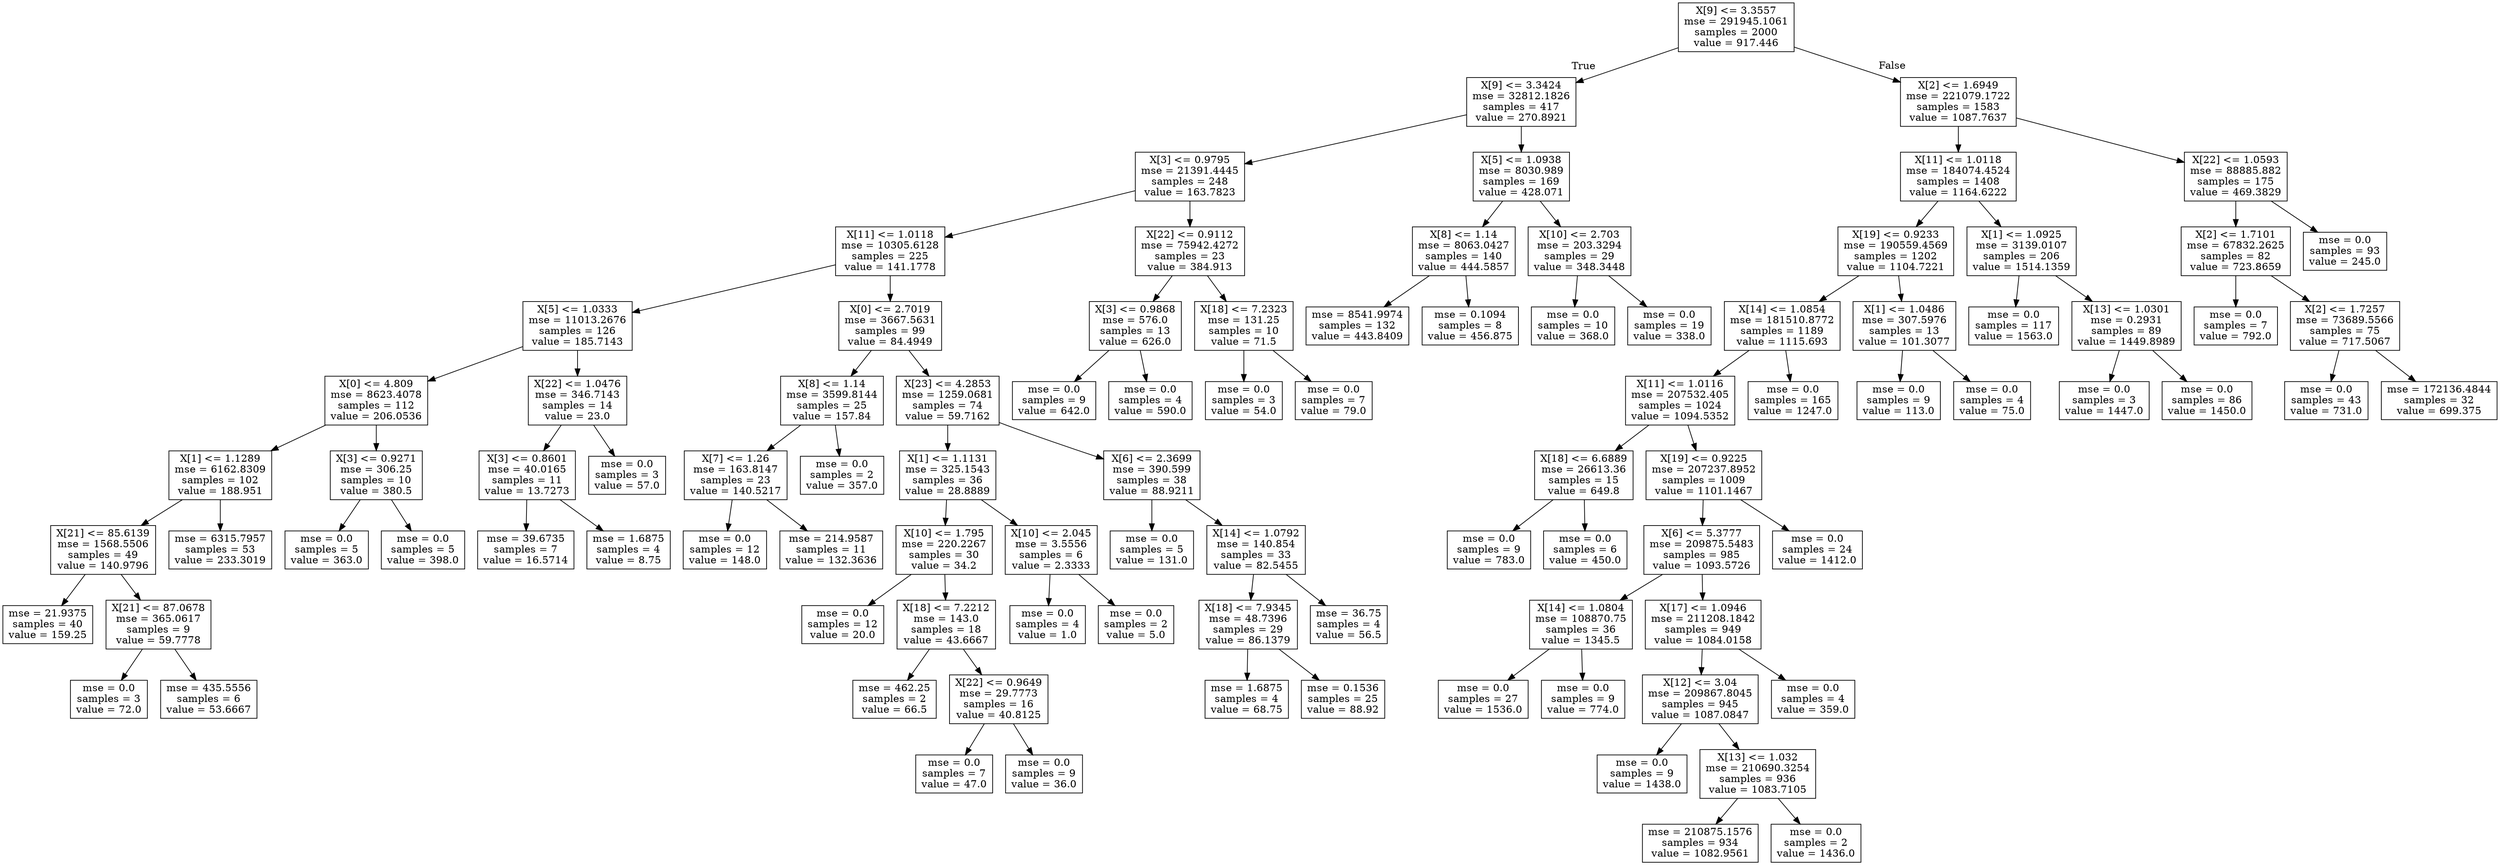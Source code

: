 digraph Tree {
node [shape=box] ;
0 [label="X[9] <= 3.3557\nmse = 291945.1061\nsamples = 2000\nvalue = 917.446"] ;
1 [label="X[9] <= 3.3424\nmse = 32812.1826\nsamples = 417\nvalue = 270.8921"] ;
0 -> 1 [labeldistance=2.5, labelangle=45, headlabel="True"] ;
2 [label="X[3] <= 0.9795\nmse = 21391.4445\nsamples = 248\nvalue = 163.7823"] ;
1 -> 2 ;
3 [label="X[11] <= 1.0118\nmse = 10305.6128\nsamples = 225\nvalue = 141.1778"] ;
2 -> 3 ;
4 [label="X[5] <= 1.0333\nmse = 11013.2676\nsamples = 126\nvalue = 185.7143"] ;
3 -> 4 ;
5 [label="X[0] <= 4.809\nmse = 8623.4078\nsamples = 112\nvalue = 206.0536"] ;
4 -> 5 ;
6 [label="X[1] <= 1.1289\nmse = 6162.8309\nsamples = 102\nvalue = 188.951"] ;
5 -> 6 ;
7 [label="X[21] <= 85.6139\nmse = 1568.5506\nsamples = 49\nvalue = 140.9796"] ;
6 -> 7 ;
8 [label="mse = 21.9375\nsamples = 40\nvalue = 159.25"] ;
7 -> 8 ;
9 [label="X[21] <= 87.0678\nmse = 365.0617\nsamples = 9\nvalue = 59.7778"] ;
7 -> 9 ;
10 [label="mse = 0.0\nsamples = 3\nvalue = 72.0"] ;
9 -> 10 ;
11 [label="mse = 435.5556\nsamples = 6\nvalue = 53.6667"] ;
9 -> 11 ;
12 [label="mse = 6315.7957\nsamples = 53\nvalue = 233.3019"] ;
6 -> 12 ;
13 [label="X[3] <= 0.9271\nmse = 306.25\nsamples = 10\nvalue = 380.5"] ;
5 -> 13 ;
14 [label="mse = 0.0\nsamples = 5\nvalue = 363.0"] ;
13 -> 14 ;
15 [label="mse = 0.0\nsamples = 5\nvalue = 398.0"] ;
13 -> 15 ;
16 [label="X[22] <= 1.0476\nmse = 346.7143\nsamples = 14\nvalue = 23.0"] ;
4 -> 16 ;
17 [label="X[3] <= 0.8601\nmse = 40.0165\nsamples = 11\nvalue = 13.7273"] ;
16 -> 17 ;
18 [label="mse = 39.6735\nsamples = 7\nvalue = 16.5714"] ;
17 -> 18 ;
19 [label="mse = 1.6875\nsamples = 4\nvalue = 8.75"] ;
17 -> 19 ;
20 [label="mse = 0.0\nsamples = 3\nvalue = 57.0"] ;
16 -> 20 ;
21 [label="X[0] <= 2.7019\nmse = 3667.5631\nsamples = 99\nvalue = 84.4949"] ;
3 -> 21 ;
22 [label="X[8] <= 1.14\nmse = 3599.8144\nsamples = 25\nvalue = 157.84"] ;
21 -> 22 ;
23 [label="X[7] <= 1.26\nmse = 163.8147\nsamples = 23\nvalue = 140.5217"] ;
22 -> 23 ;
24 [label="mse = 0.0\nsamples = 12\nvalue = 148.0"] ;
23 -> 24 ;
25 [label="mse = 214.9587\nsamples = 11\nvalue = 132.3636"] ;
23 -> 25 ;
26 [label="mse = 0.0\nsamples = 2\nvalue = 357.0"] ;
22 -> 26 ;
27 [label="X[23] <= 4.2853\nmse = 1259.0681\nsamples = 74\nvalue = 59.7162"] ;
21 -> 27 ;
28 [label="X[1] <= 1.1131\nmse = 325.1543\nsamples = 36\nvalue = 28.8889"] ;
27 -> 28 ;
29 [label="X[10] <= 1.795\nmse = 220.2267\nsamples = 30\nvalue = 34.2"] ;
28 -> 29 ;
30 [label="mse = 0.0\nsamples = 12\nvalue = 20.0"] ;
29 -> 30 ;
31 [label="X[18] <= 7.2212\nmse = 143.0\nsamples = 18\nvalue = 43.6667"] ;
29 -> 31 ;
32 [label="mse = 462.25\nsamples = 2\nvalue = 66.5"] ;
31 -> 32 ;
33 [label="X[22] <= 0.9649\nmse = 29.7773\nsamples = 16\nvalue = 40.8125"] ;
31 -> 33 ;
34 [label="mse = 0.0\nsamples = 7\nvalue = 47.0"] ;
33 -> 34 ;
35 [label="mse = 0.0\nsamples = 9\nvalue = 36.0"] ;
33 -> 35 ;
36 [label="X[10] <= 2.045\nmse = 3.5556\nsamples = 6\nvalue = 2.3333"] ;
28 -> 36 ;
37 [label="mse = 0.0\nsamples = 4\nvalue = 1.0"] ;
36 -> 37 ;
38 [label="mse = 0.0\nsamples = 2\nvalue = 5.0"] ;
36 -> 38 ;
39 [label="X[6] <= 2.3699\nmse = 390.599\nsamples = 38\nvalue = 88.9211"] ;
27 -> 39 ;
40 [label="mse = 0.0\nsamples = 5\nvalue = 131.0"] ;
39 -> 40 ;
41 [label="X[14] <= 1.0792\nmse = 140.854\nsamples = 33\nvalue = 82.5455"] ;
39 -> 41 ;
42 [label="X[18] <= 7.9345\nmse = 48.7396\nsamples = 29\nvalue = 86.1379"] ;
41 -> 42 ;
43 [label="mse = 1.6875\nsamples = 4\nvalue = 68.75"] ;
42 -> 43 ;
44 [label="mse = 0.1536\nsamples = 25\nvalue = 88.92"] ;
42 -> 44 ;
45 [label="mse = 36.75\nsamples = 4\nvalue = 56.5"] ;
41 -> 45 ;
46 [label="X[22] <= 0.9112\nmse = 75942.4272\nsamples = 23\nvalue = 384.913"] ;
2 -> 46 ;
47 [label="X[3] <= 0.9868\nmse = 576.0\nsamples = 13\nvalue = 626.0"] ;
46 -> 47 ;
48 [label="mse = 0.0\nsamples = 9\nvalue = 642.0"] ;
47 -> 48 ;
49 [label="mse = 0.0\nsamples = 4\nvalue = 590.0"] ;
47 -> 49 ;
50 [label="X[18] <= 7.2323\nmse = 131.25\nsamples = 10\nvalue = 71.5"] ;
46 -> 50 ;
51 [label="mse = 0.0\nsamples = 3\nvalue = 54.0"] ;
50 -> 51 ;
52 [label="mse = 0.0\nsamples = 7\nvalue = 79.0"] ;
50 -> 52 ;
53 [label="X[5] <= 1.0938\nmse = 8030.989\nsamples = 169\nvalue = 428.071"] ;
1 -> 53 ;
54 [label="X[8] <= 1.14\nmse = 8063.0427\nsamples = 140\nvalue = 444.5857"] ;
53 -> 54 ;
55 [label="mse = 8541.9974\nsamples = 132\nvalue = 443.8409"] ;
54 -> 55 ;
56 [label="mse = 0.1094\nsamples = 8\nvalue = 456.875"] ;
54 -> 56 ;
57 [label="X[10] <= 2.703\nmse = 203.3294\nsamples = 29\nvalue = 348.3448"] ;
53 -> 57 ;
58 [label="mse = 0.0\nsamples = 10\nvalue = 368.0"] ;
57 -> 58 ;
59 [label="mse = 0.0\nsamples = 19\nvalue = 338.0"] ;
57 -> 59 ;
60 [label="X[2] <= 1.6949\nmse = 221079.1722\nsamples = 1583\nvalue = 1087.7637"] ;
0 -> 60 [labeldistance=2.5, labelangle=-45, headlabel="False"] ;
61 [label="X[11] <= 1.0118\nmse = 184074.4524\nsamples = 1408\nvalue = 1164.6222"] ;
60 -> 61 ;
62 [label="X[19] <= 0.9233\nmse = 190559.4569\nsamples = 1202\nvalue = 1104.7221"] ;
61 -> 62 ;
63 [label="X[14] <= 1.0854\nmse = 181510.8772\nsamples = 1189\nvalue = 1115.693"] ;
62 -> 63 ;
64 [label="X[11] <= 1.0116\nmse = 207532.405\nsamples = 1024\nvalue = 1094.5352"] ;
63 -> 64 ;
65 [label="X[18] <= 6.6889\nmse = 26613.36\nsamples = 15\nvalue = 649.8"] ;
64 -> 65 ;
66 [label="mse = 0.0\nsamples = 9\nvalue = 783.0"] ;
65 -> 66 ;
67 [label="mse = 0.0\nsamples = 6\nvalue = 450.0"] ;
65 -> 67 ;
68 [label="X[19] <= 0.9225\nmse = 207237.8952\nsamples = 1009\nvalue = 1101.1467"] ;
64 -> 68 ;
69 [label="X[6] <= 5.3777\nmse = 209875.5483\nsamples = 985\nvalue = 1093.5726"] ;
68 -> 69 ;
70 [label="X[14] <= 1.0804\nmse = 108870.75\nsamples = 36\nvalue = 1345.5"] ;
69 -> 70 ;
71 [label="mse = 0.0\nsamples = 27\nvalue = 1536.0"] ;
70 -> 71 ;
72 [label="mse = 0.0\nsamples = 9\nvalue = 774.0"] ;
70 -> 72 ;
73 [label="X[17] <= 1.0946\nmse = 211208.1842\nsamples = 949\nvalue = 1084.0158"] ;
69 -> 73 ;
74 [label="X[12] <= 3.04\nmse = 209867.8045\nsamples = 945\nvalue = 1087.0847"] ;
73 -> 74 ;
75 [label="mse = 0.0\nsamples = 9\nvalue = 1438.0"] ;
74 -> 75 ;
76 [label="X[13] <= 1.032\nmse = 210690.3254\nsamples = 936\nvalue = 1083.7105"] ;
74 -> 76 ;
77 [label="mse = 210875.1576\nsamples = 934\nvalue = 1082.9561"] ;
76 -> 77 ;
78 [label="mse = 0.0\nsamples = 2\nvalue = 1436.0"] ;
76 -> 78 ;
79 [label="mse = 0.0\nsamples = 4\nvalue = 359.0"] ;
73 -> 79 ;
80 [label="mse = 0.0\nsamples = 24\nvalue = 1412.0"] ;
68 -> 80 ;
81 [label="mse = 0.0\nsamples = 165\nvalue = 1247.0"] ;
63 -> 81 ;
82 [label="X[1] <= 1.0486\nmse = 307.5976\nsamples = 13\nvalue = 101.3077"] ;
62 -> 82 ;
83 [label="mse = 0.0\nsamples = 9\nvalue = 113.0"] ;
82 -> 83 ;
84 [label="mse = 0.0\nsamples = 4\nvalue = 75.0"] ;
82 -> 84 ;
85 [label="X[1] <= 1.0925\nmse = 3139.0107\nsamples = 206\nvalue = 1514.1359"] ;
61 -> 85 ;
86 [label="mse = 0.0\nsamples = 117\nvalue = 1563.0"] ;
85 -> 86 ;
87 [label="X[13] <= 1.0301\nmse = 0.2931\nsamples = 89\nvalue = 1449.8989"] ;
85 -> 87 ;
88 [label="mse = 0.0\nsamples = 3\nvalue = 1447.0"] ;
87 -> 88 ;
89 [label="mse = 0.0\nsamples = 86\nvalue = 1450.0"] ;
87 -> 89 ;
90 [label="X[22] <= 1.0593\nmse = 88885.882\nsamples = 175\nvalue = 469.3829"] ;
60 -> 90 ;
91 [label="X[2] <= 1.7101\nmse = 67832.2625\nsamples = 82\nvalue = 723.8659"] ;
90 -> 91 ;
92 [label="mse = 0.0\nsamples = 7\nvalue = 792.0"] ;
91 -> 92 ;
93 [label="X[2] <= 1.7257\nmse = 73689.5566\nsamples = 75\nvalue = 717.5067"] ;
91 -> 93 ;
94 [label="mse = 0.0\nsamples = 43\nvalue = 731.0"] ;
93 -> 94 ;
95 [label="mse = 172136.4844\nsamples = 32\nvalue = 699.375"] ;
93 -> 95 ;
96 [label="mse = 0.0\nsamples = 93\nvalue = 245.0"] ;
90 -> 96 ;
}
